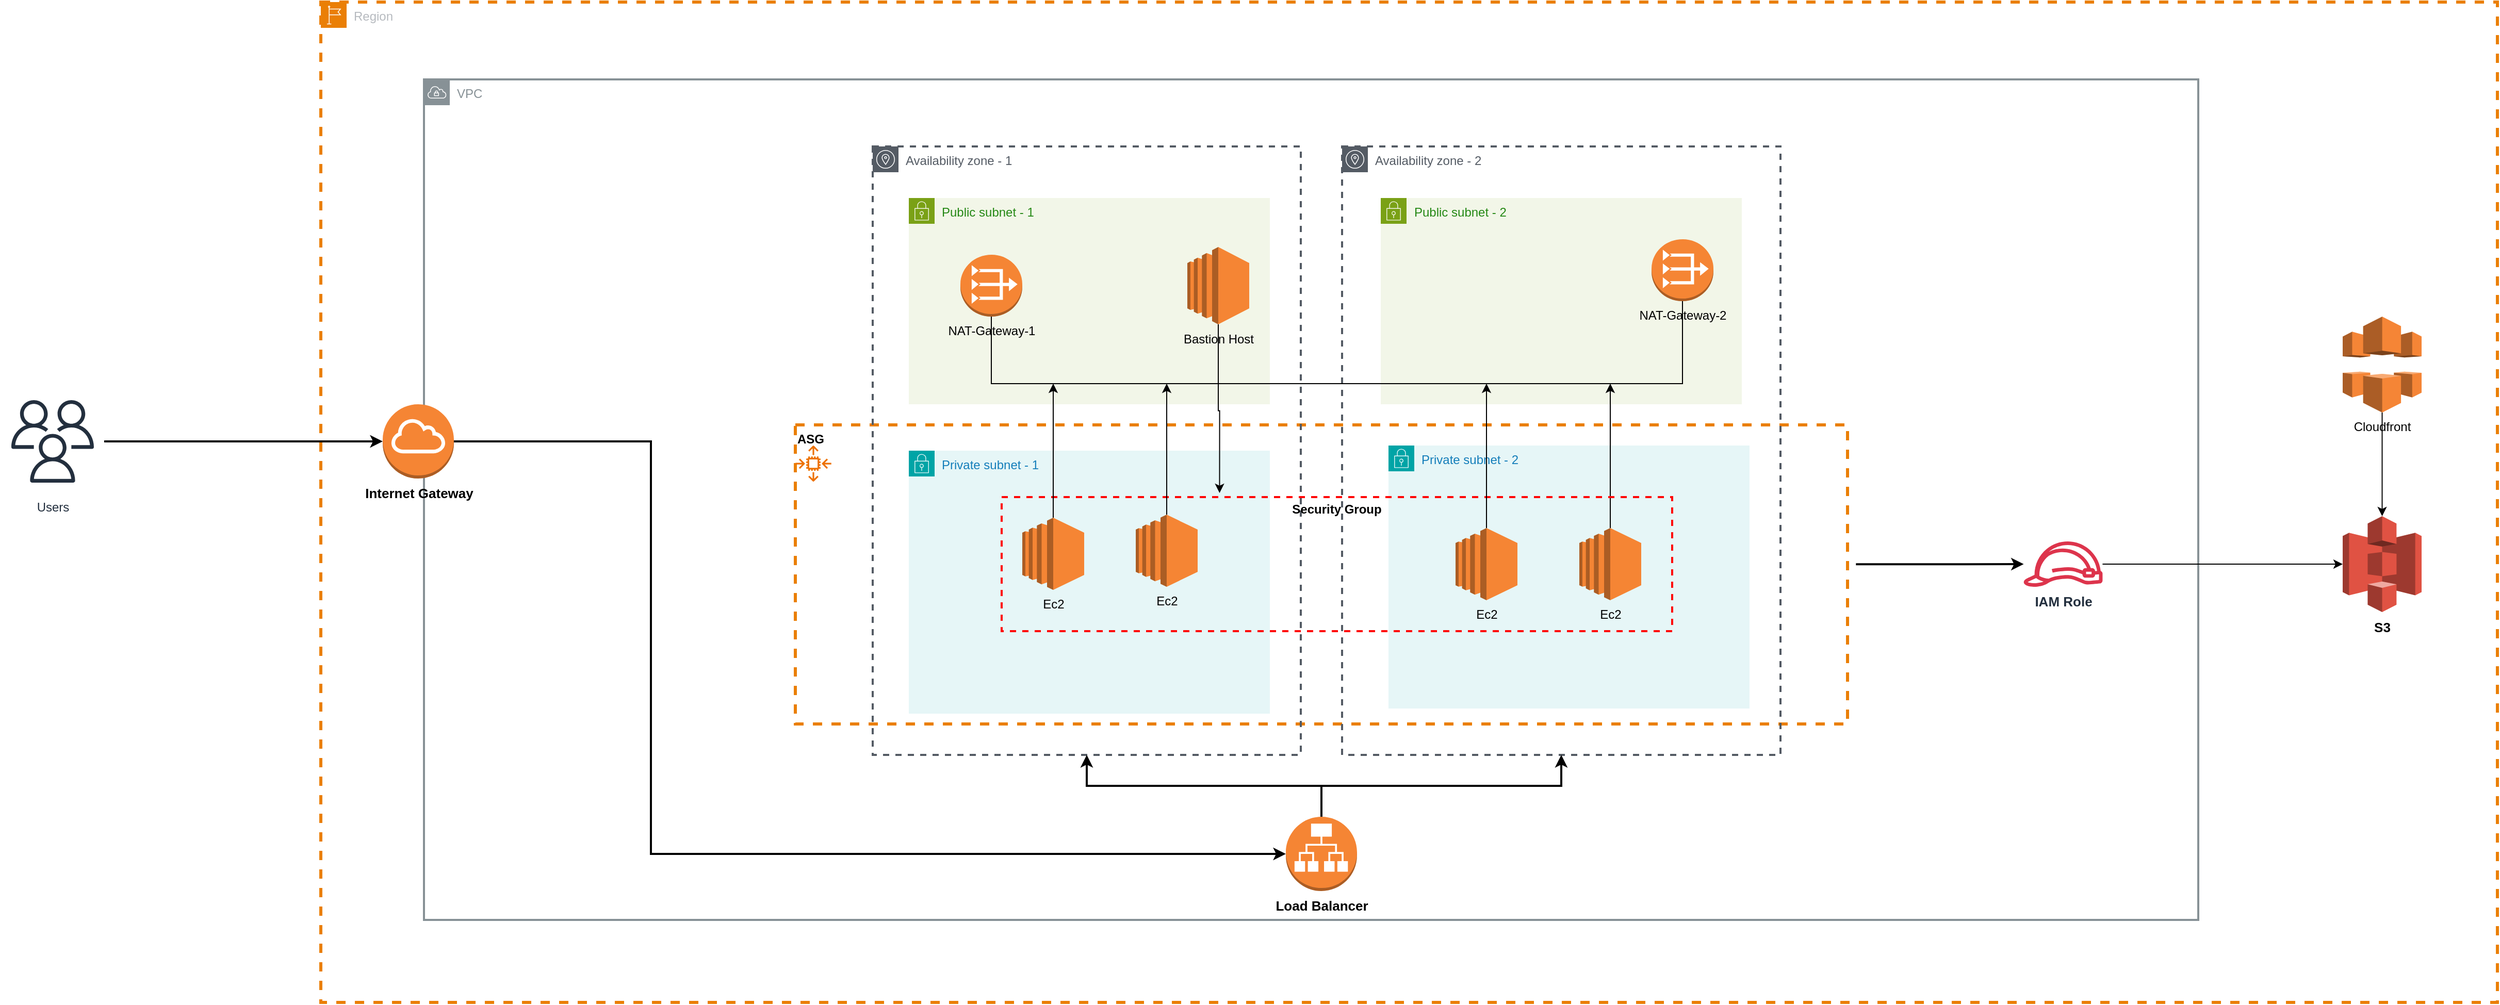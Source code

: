 <mxfile version="22.1.21" type="github">
  <diagram name="Page-1" id="TBT0o0lYzOYigEWd13yd">
    <mxGraphModel dx="3718" dy="3676" grid="1" gridSize="10" guides="1" tooltips="1" connect="1" arrows="1" fold="1" page="1" pageScale="1" pageWidth="850" pageHeight="1100" math="0" shadow="0">
      <root>
        <mxCell id="0" />
        <mxCell id="1" parent="0" />
        <mxCell id="S-vyNk8GRRfYpbGYyS5K-1" value="Region" style="sketch=0;outlineConnect=0;gradientColor=none;html=1;whiteSpace=wrap;fontSize=12;fontStyle=0;shape=mxgraph.aws4.group;grIcon=mxgraph.aws4.group_region;strokeColor=#ea7f06;fillColor=none;verticalAlign=top;align=left;spacingLeft=30;fontColor=#B6BABF;dashed=1;strokeWidth=3;" parent="1" vertex="1">
          <mxGeometry x="-100" y="-2020" width="2110" height="970" as="geometry" />
        </mxCell>
        <mxCell id="S-vyNk8GRRfYpbGYyS5K-2" value="VPC" style="sketch=0;outlineConnect=0;gradientColor=none;html=1;whiteSpace=wrap;fontSize=12;fontStyle=0;shape=mxgraph.aws4.group;grIcon=mxgraph.aws4.group_vpc;strokeColor=#879196;fillColor=none;verticalAlign=top;align=left;spacingLeft=30;fontColor=#879196;dashed=0;strokeWidth=2;" parent="1" vertex="1">
          <mxGeometry y="-1945" width="1720" height="815" as="geometry" />
        </mxCell>
        <mxCell id="S-vyNk8GRRfYpbGYyS5K-12" value="Private subnet - 1" style="points=[[0,0],[0.25,0],[0.5,0],[0.75,0],[1,0],[1,0.25],[1,0.5],[1,0.75],[1,1],[0.75,1],[0.5,1],[0.25,1],[0,1],[0,0.75],[0,0.5],[0,0.25]];outlineConnect=0;gradientColor=none;html=1;whiteSpace=wrap;fontSize=12;fontStyle=0;container=1;pointerEvents=0;collapsible=0;recursiveResize=0;shape=mxgraph.aws4.group;grIcon=mxgraph.aws4.group_security_group;grStroke=0;strokeColor=#00A4A6;fillColor=#E6F6F7;verticalAlign=top;align=left;spacingLeft=30;fontColor=#147EBA;dashed=0;" parent="1" vertex="1">
          <mxGeometry x="470" y="-1585" width="350" height="255" as="geometry" />
        </mxCell>
        <mxCell id="S-vyNk8GRRfYpbGYyS5K-30" style="edgeStyle=orthogonalEdgeStyle;rounded=0;orthogonalLoop=1;jettySize=auto;html=1;strokeWidth=2;exitX=1.008;exitY=0.466;exitDx=0;exitDy=0;exitPerimeter=0;" parent="1" source="S-vyNk8GRRfYpbGYyS5K-5" target="S-vyNk8GRRfYpbGYyS5K-29" edge="1">
          <mxGeometry relative="1" as="geometry">
            <mxPoint x="870" y="-1320" as="sourcePoint" />
          </mxGeometry>
        </mxCell>
        <mxCell id="S-vyNk8GRRfYpbGYyS5K-5" value="ASG" style="rounded=0;whiteSpace=wrap;html=1;fillColor=none;dashed=1;fontStyle=1;strokeWidth=3;strokeColor=#ea7f06;verticalAlign=top;align=left;" parent="1" vertex="1">
          <mxGeometry x="360" y="-1610" width="1020" height="290" as="geometry" />
        </mxCell>
        <mxCell id="S-vyNk8GRRfYpbGYyS5K-7" value="Availability zone - 2" style="sketch=0;outlineConnect=0;gradientColor=none;html=1;whiteSpace=wrap;fontSize=12;fontStyle=0;shape=mxgraph.aws4.group;grIcon=mxgraph.aws4.group_availability_zone;strokeColor=#545B64;fillColor=none;verticalAlign=top;align=left;spacingLeft=30;fontColor=#545B64;dashed=1;strokeWidth=2;" parent="1" vertex="1">
          <mxGeometry x="890" y="-1880" width="425" height="590" as="geometry" />
        </mxCell>
        <mxCell id="S-vyNk8GRRfYpbGYyS5K-4" value="Availability zone - 1" style="sketch=0;outlineConnect=0;gradientColor=none;html=1;whiteSpace=wrap;fontSize=12;fontStyle=0;shape=mxgraph.aws4.group;grIcon=mxgraph.aws4.group_availability_zone;strokeColor=#545B64;fillColor=none;verticalAlign=top;align=left;spacingLeft=30;fontColor=#545B64;dashed=1;strokeWidth=2;" parent="1" vertex="1">
          <mxGeometry x="435" y="-1880" width="415" height="590" as="geometry" />
        </mxCell>
        <mxCell id="S-vyNk8GRRfYpbGYyS5K-13" value="Private subnet - 2" style="points=[[0,0],[0.25,0],[0.5,0],[0.75,0],[1,0],[1,0.25],[1,0.5],[1,0.75],[1,1],[0.75,1],[0.5,1],[0.25,1],[0,1],[0,0.75],[0,0.5],[0,0.25]];outlineConnect=0;gradientColor=none;html=1;whiteSpace=wrap;fontSize=12;fontStyle=0;container=1;pointerEvents=0;collapsible=0;recursiveResize=0;shape=mxgraph.aws4.group;grIcon=mxgraph.aws4.group_security_group;grStroke=0;strokeColor=#00A4A6;fillColor=#E6F6F7;verticalAlign=top;align=left;spacingLeft=30;fontColor=#147EBA;dashed=0;" parent="1" vertex="1">
          <mxGeometry x="935" y="-1590" width="350" height="255" as="geometry" />
        </mxCell>
        <mxCell id="S-vyNk8GRRfYpbGYyS5K-10" value="Public subnet - 1" style="points=[[0,0],[0.25,0],[0.5,0],[0.75,0],[1,0],[1,0.25],[1,0.5],[1,0.75],[1,1],[0.75,1],[0.5,1],[0.25,1],[0,1],[0,0.75],[0,0.5],[0,0.25]];outlineConnect=0;gradientColor=none;html=1;whiteSpace=wrap;fontSize=12;fontStyle=0;container=1;pointerEvents=0;collapsible=0;recursiveResize=0;shape=mxgraph.aws4.group;grIcon=mxgraph.aws4.group_security_group;grStroke=0;strokeColor=#7AA116;fillColor=#F2F6E8;verticalAlign=top;align=left;spacingLeft=30;fontColor=#248814;dashed=0;strokeWidth=1;" parent="1" vertex="1">
          <mxGeometry x="470" y="-1830" width="350" height="200" as="geometry" />
        </mxCell>
        <mxCell id="cyhAQJpE0HsVn3Nq3ztl-1" value="Bastion Host" style="outlineConnect=0;dashed=0;verticalLabelPosition=bottom;verticalAlign=top;align=center;html=1;shape=mxgraph.aws3.ec2;fillColor=#F58534;gradientColor=none;" vertex="1" parent="S-vyNk8GRRfYpbGYyS5K-10">
          <mxGeometry x="270" y="47.5" width="60" height="75" as="geometry" />
        </mxCell>
        <mxCell id="S-vyNk8GRRfYpbGYyS5K-11" value="Public subnet - 2" style="points=[[0,0],[0.25,0],[0.5,0],[0.75,0],[1,0],[1,0.25],[1,0.5],[1,0.75],[1,1],[0.75,1],[0.5,1],[0.25,1],[0,1],[0,0.75],[0,0.5],[0,0.25]];outlineConnect=0;gradientColor=none;html=1;whiteSpace=wrap;fontSize=12;fontStyle=0;container=1;pointerEvents=0;collapsible=0;recursiveResize=0;shape=mxgraph.aws4.group;grIcon=mxgraph.aws4.group_security_group;grStroke=0;strokeColor=#7AA116;fillColor=#F2F6E8;verticalAlign=top;align=left;spacingLeft=30;fontColor=#248814;dashed=0;" parent="1" vertex="1">
          <mxGeometry x="927.5" y="-1830" width="350" height="200" as="geometry" />
        </mxCell>
        <mxCell id="S-vyNk8GRRfYpbGYyS5K-33" style="edgeStyle=orthogonalEdgeStyle;rounded=0;orthogonalLoop=1;jettySize=auto;html=1;" parent="1" source="S-vyNk8GRRfYpbGYyS5K-15" edge="1">
          <mxGeometry relative="1" as="geometry">
            <mxPoint x="1150" y="-1650" as="targetPoint" />
          </mxGeometry>
        </mxCell>
        <mxCell id="S-vyNk8GRRfYpbGYyS5K-15" value="Ec2" style="outlineConnect=0;dashed=0;verticalLabelPosition=bottom;verticalAlign=top;align=center;html=1;shape=mxgraph.aws3.ec2;fillColor=#F58534;gradientColor=none;" parent="1" vertex="1">
          <mxGeometry x="1120" y="-1510" width="60" height="70" as="geometry" />
        </mxCell>
        <mxCell id="S-vyNk8GRRfYpbGYyS5K-17" value="NAT-Gateway-1" style="outlineConnect=0;dashed=0;verticalLabelPosition=bottom;verticalAlign=top;align=center;html=1;shape=mxgraph.aws3.vpc_nat_gateway;fillColor=#F58534;gradientColor=none;" parent="1" vertex="1">
          <mxGeometry x="520" y="-1775" width="60" height="60" as="geometry" />
        </mxCell>
        <mxCell id="S-vyNk8GRRfYpbGYyS5K-18" value="NAT-Gateway-2" style="outlineConnect=0;dashed=0;verticalLabelPosition=bottom;verticalAlign=top;align=center;html=1;shape=mxgraph.aws3.vpc_nat_gateway;fillColor=#F58534;gradientColor=none;" parent="1" vertex="1">
          <mxGeometry x="1190" y="-1790" width="60" height="60" as="geometry" />
        </mxCell>
        <mxCell id="S-vyNk8GRRfYpbGYyS5K-23" value="Security Group" style="fontStyle=1;verticalAlign=top;align=center;spacingTop=-2;fillColor=none;rounded=0;whiteSpace=wrap;html=1;strokeColor=#FF0000;strokeWidth=2;dashed=1;container=1;collapsible=0;expand=0;recursiveResize=0;" parent="1" vertex="1">
          <mxGeometry x="560" y="-1540" width="650" height="130" as="geometry" />
        </mxCell>
        <mxCell id="D_X-uA0h1Z5yVBDfhI8z-2" style="edgeStyle=orthogonalEdgeStyle;rounded=0;orthogonalLoop=1;jettySize=auto;html=1;" parent="S-vyNk8GRRfYpbGYyS5K-23" source="D_X-uA0h1Z5yVBDfhI8z-1" edge="1">
          <mxGeometry relative="1" as="geometry">
            <mxPoint x="160" y="-110" as="targetPoint" />
          </mxGeometry>
        </mxCell>
        <mxCell id="D_X-uA0h1Z5yVBDfhI8z-1" value="Ec2" style="outlineConnect=0;dashed=0;verticalLabelPosition=bottom;verticalAlign=top;align=center;html=1;shape=mxgraph.aws3.ec2;fillColor=#F58534;gradientColor=none;" parent="S-vyNk8GRRfYpbGYyS5K-23" vertex="1">
          <mxGeometry x="130" y="17" width="60" height="70" as="geometry" />
        </mxCell>
        <mxCell id="S-vyNk8GRRfYpbGYyS5K-16" value="Internet Gateway" style="outlineConnect=0;dashed=0;verticalLabelPosition=bottom;verticalAlign=top;align=center;html=1;shape=mxgraph.aws3.internet_gateway;fillColor=#F58534;gradientColor=none;fontStyle=1;fontSize=13;" parent="1" vertex="1">
          <mxGeometry x="-40" y="-1630" width="69" height="72" as="geometry" />
        </mxCell>
        <mxCell id="S-vyNk8GRRfYpbGYyS5K-3" value="S3" style="outlineConnect=0;dashed=0;verticalLabelPosition=bottom;verticalAlign=top;align=center;html=1;shape=mxgraph.aws3.s3;fillColor=#E05243;gradientColor=none;fontSize=13;fontStyle=1" parent="1" vertex="1">
          <mxGeometry x="1860" y="-1521.5" width="76.5" height="93" as="geometry" />
        </mxCell>
        <mxCell id="S-vyNk8GRRfYpbGYyS5K-6" value="" style="sketch=0;outlineConnect=0;fontColor=#232F3E;gradientColor=none;fillColor=#ED7100;strokeColor=none;dashed=0;verticalLabelPosition=bottom;verticalAlign=top;align=center;html=1;fontSize=12;fontStyle=0;aspect=fixed;pointerEvents=1;shape=mxgraph.aws4.auto_scaling2;" parent="1" vertex="1">
          <mxGeometry x="360" y="-1590" width="35" height="35" as="geometry" />
        </mxCell>
        <mxCell id="S-vyNk8GRRfYpbGYyS5K-27" style="edgeStyle=orthogonalEdgeStyle;rounded=0;orthogonalLoop=1;jettySize=auto;html=1;startArrow=none;startFill=0;endArrow=none;endFill=0;" parent="1" source="S-vyNk8GRRfYpbGYyS5K-18" target="S-vyNk8GRRfYpbGYyS5K-17" edge="1">
          <mxGeometry relative="1" as="geometry">
            <Array as="points">
              <mxPoint x="1220" y="-1650" />
              <mxPoint x="550" y="-1650" />
            </Array>
          </mxGeometry>
        </mxCell>
        <mxCell id="S-vyNk8GRRfYpbGYyS5K-32" style="edgeStyle=orthogonalEdgeStyle;rounded=0;orthogonalLoop=1;jettySize=auto;html=1;" parent="1" source="S-vyNk8GRRfYpbGYyS5K-14" edge="1">
          <mxGeometry relative="1" as="geometry">
            <mxPoint x="610" y="-1650" as="targetPoint" />
          </mxGeometry>
        </mxCell>
        <mxCell id="S-vyNk8GRRfYpbGYyS5K-14" value="Ec2" style="outlineConnect=0;dashed=0;verticalLabelPosition=bottom;verticalAlign=top;align=center;html=1;shape=mxgraph.aws3.ec2;fillColor=#F58534;gradientColor=none;" parent="1" vertex="1">
          <mxGeometry x="580" y="-1520" width="60" height="70" as="geometry" />
        </mxCell>
        <mxCell id="S-vyNk8GRRfYpbGYyS5K-38" style="edgeStyle=orthogonalEdgeStyle;rounded=0;orthogonalLoop=1;jettySize=auto;html=1;" parent="1" source="S-vyNk8GRRfYpbGYyS5K-29" target="S-vyNk8GRRfYpbGYyS5K-3" edge="1">
          <mxGeometry relative="1" as="geometry" />
        </mxCell>
        <mxCell id="S-vyNk8GRRfYpbGYyS5K-29" value="IAM Role" style="sketch=0;outlineConnect=0;fontColor=#232F3E;gradientColor=none;fillColor=#DD344C;strokeColor=none;dashed=0;verticalLabelPosition=bottom;verticalAlign=top;align=center;html=1;fontSize=13;fontStyle=1;aspect=fixed;pointerEvents=1;shape=mxgraph.aws4.role;" parent="1" vertex="1">
          <mxGeometry x="1550" y="-1497" width="78" height="44" as="geometry" />
        </mxCell>
        <mxCell id="S-vyNk8GRRfYpbGYyS5K-39" style="edgeStyle=orthogonalEdgeStyle;rounded=0;orthogonalLoop=1;jettySize=auto;html=1;strokeWidth=2;" parent="1" source="S-vyNk8GRRfYpbGYyS5K-34" target="S-vyNk8GRRfYpbGYyS5K-4" edge="1">
          <mxGeometry relative="1" as="geometry" />
        </mxCell>
        <mxCell id="S-vyNk8GRRfYpbGYyS5K-42" style="edgeStyle=orthogonalEdgeStyle;rounded=0;orthogonalLoop=1;jettySize=auto;html=1;strokeWidth=2;" parent="1" source="S-vyNk8GRRfYpbGYyS5K-34" target="S-vyNk8GRRfYpbGYyS5K-7" edge="1">
          <mxGeometry relative="1" as="geometry" />
        </mxCell>
        <mxCell id="S-vyNk8GRRfYpbGYyS5K-34" value="Load Balancer" style="outlineConnect=0;dashed=0;verticalLabelPosition=bottom;verticalAlign=top;align=center;html=1;shape=mxgraph.aws3.application_load_balancer;fillColor=#F58534;gradientColor=none;strokeWidth=2;fontStyle=1;fontSize=13;" parent="1" vertex="1">
          <mxGeometry x="835.5" y="-1230" width="69" height="72" as="geometry" />
        </mxCell>
        <mxCell id="S-vyNk8GRRfYpbGYyS5K-35" style="edgeStyle=orthogonalEdgeStyle;rounded=0;orthogonalLoop=1;jettySize=auto;html=1;entryX=0;entryY=0.5;entryDx=0;entryDy=0;entryPerimeter=0;strokeWidth=2;" parent="1" source="S-vyNk8GRRfYpbGYyS5K-16" target="S-vyNk8GRRfYpbGYyS5K-34" edge="1">
          <mxGeometry relative="1" as="geometry">
            <Array as="points">
              <mxPoint x="220" y="-1594" />
              <mxPoint x="220" y="-1194" />
            </Array>
          </mxGeometry>
        </mxCell>
        <mxCell id="S-vyNk8GRRfYpbGYyS5K-40" value="Users" style="sketch=0;outlineConnect=0;fontColor=#232F3E;gradientColor=none;strokeColor=#232F3E;fillColor=#ffffff;dashed=0;verticalLabelPosition=bottom;verticalAlign=top;align=center;html=1;fontSize=12;fontStyle=0;aspect=fixed;shape=mxgraph.aws4.resourceIcon;resIcon=mxgraph.aws4.users;" parent="1" vertex="1">
          <mxGeometry x="-410" y="-1644" width="100" height="100" as="geometry" />
        </mxCell>
        <mxCell id="S-vyNk8GRRfYpbGYyS5K-41" style="edgeStyle=orthogonalEdgeStyle;rounded=0;orthogonalLoop=1;jettySize=auto;html=1;entryX=0;entryY=0.5;entryDx=0;entryDy=0;entryPerimeter=0;fontStyle=1;strokeWidth=2;" parent="1" source="S-vyNk8GRRfYpbGYyS5K-40" target="S-vyNk8GRRfYpbGYyS5K-16" edge="1">
          <mxGeometry relative="1" as="geometry" />
        </mxCell>
        <mxCell id="D_X-uA0h1Z5yVBDfhI8z-4" style="edgeStyle=orthogonalEdgeStyle;rounded=0;orthogonalLoop=1;jettySize=auto;html=1;" parent="1" source="D_X-uA0h1Z5yVBDfhI8z-3" edge="1">
          <mxGeometry relative="1" as="geometry">
            <mxPoint x="1030" y="-1650" as="targetPoint" />
          </mxGeometry>
        </mxCell>
        <mxCell id="D_X-uA0h1Z5yVBDfhI8z-3" value="Ec2" style="outlineConnect=0;dashed=0;verticalLabelPosition=bottom;verticalAlign=top;align=center;html=1;shape=mxgraph.aws3.ec2;fillColor=#F58534;gradientColor=none;" parent="1" vertex="1">
          <mxGeometry x="1000" y="-1510" width="60" height="70" as="geometry" />
        </mxCell>
        <mxCell id="cyhAQJpE0HsVn3Nq3ztl-2" style="edgeStyle=orthogonalEdgeStyle;rounded=0;orthogonalLoop=1;jettySize=auto;html=1;entryX=0.325;entryY=-0.031;entryDx=0;entryDy=0;entryPerimeter=0;" edge="1" parent="1" source="cyhAQJpE0HsVn3Nq3ztl-1" target="S-vyNk8GRRfYpbGYyS5K-23">
          <mxGeometry relative="1" as="geometry" />
        </mxCell>
        <mxCell id="cyhAQJpE0HsVn3Nq3ztl-5" value="Cloudfront" style="outlineConnect=0;dashed=0;verticalLabelPosition=bottom;verticalAlign=top;align=center;html=1;shape=mxgraph.aws3.cloudfront;fillColor=#F58536;gradientColor=none;" vertex="1" parent="1">
          <mxGeometry x="1860" y="-1715" width="76.5" height="93" as="geometry" />
        </mxCell>
        <mxCell id="cyhAQJpE0HsVn3Nq3ztl-6" style="edgeStyle=orthogonalEdgeStyle;rounded=0;orthogonalLoop=1;jettySize=auto;html=1;entryX=0.5;entryY=0;entryDx=0;entryDy=0;entryPerimeter=0;" edge="1" parent="1" source="cyhAQJpE0HsVn3Nq3ztl-5" target="S-vyNk8GRRfYpbGYyS5K-3">
          <mxGeometry relative="1" as="geometry" />
        </mxCell>
      </root>
    </mxGraphModel>
  </diagram>
</mxfile>
